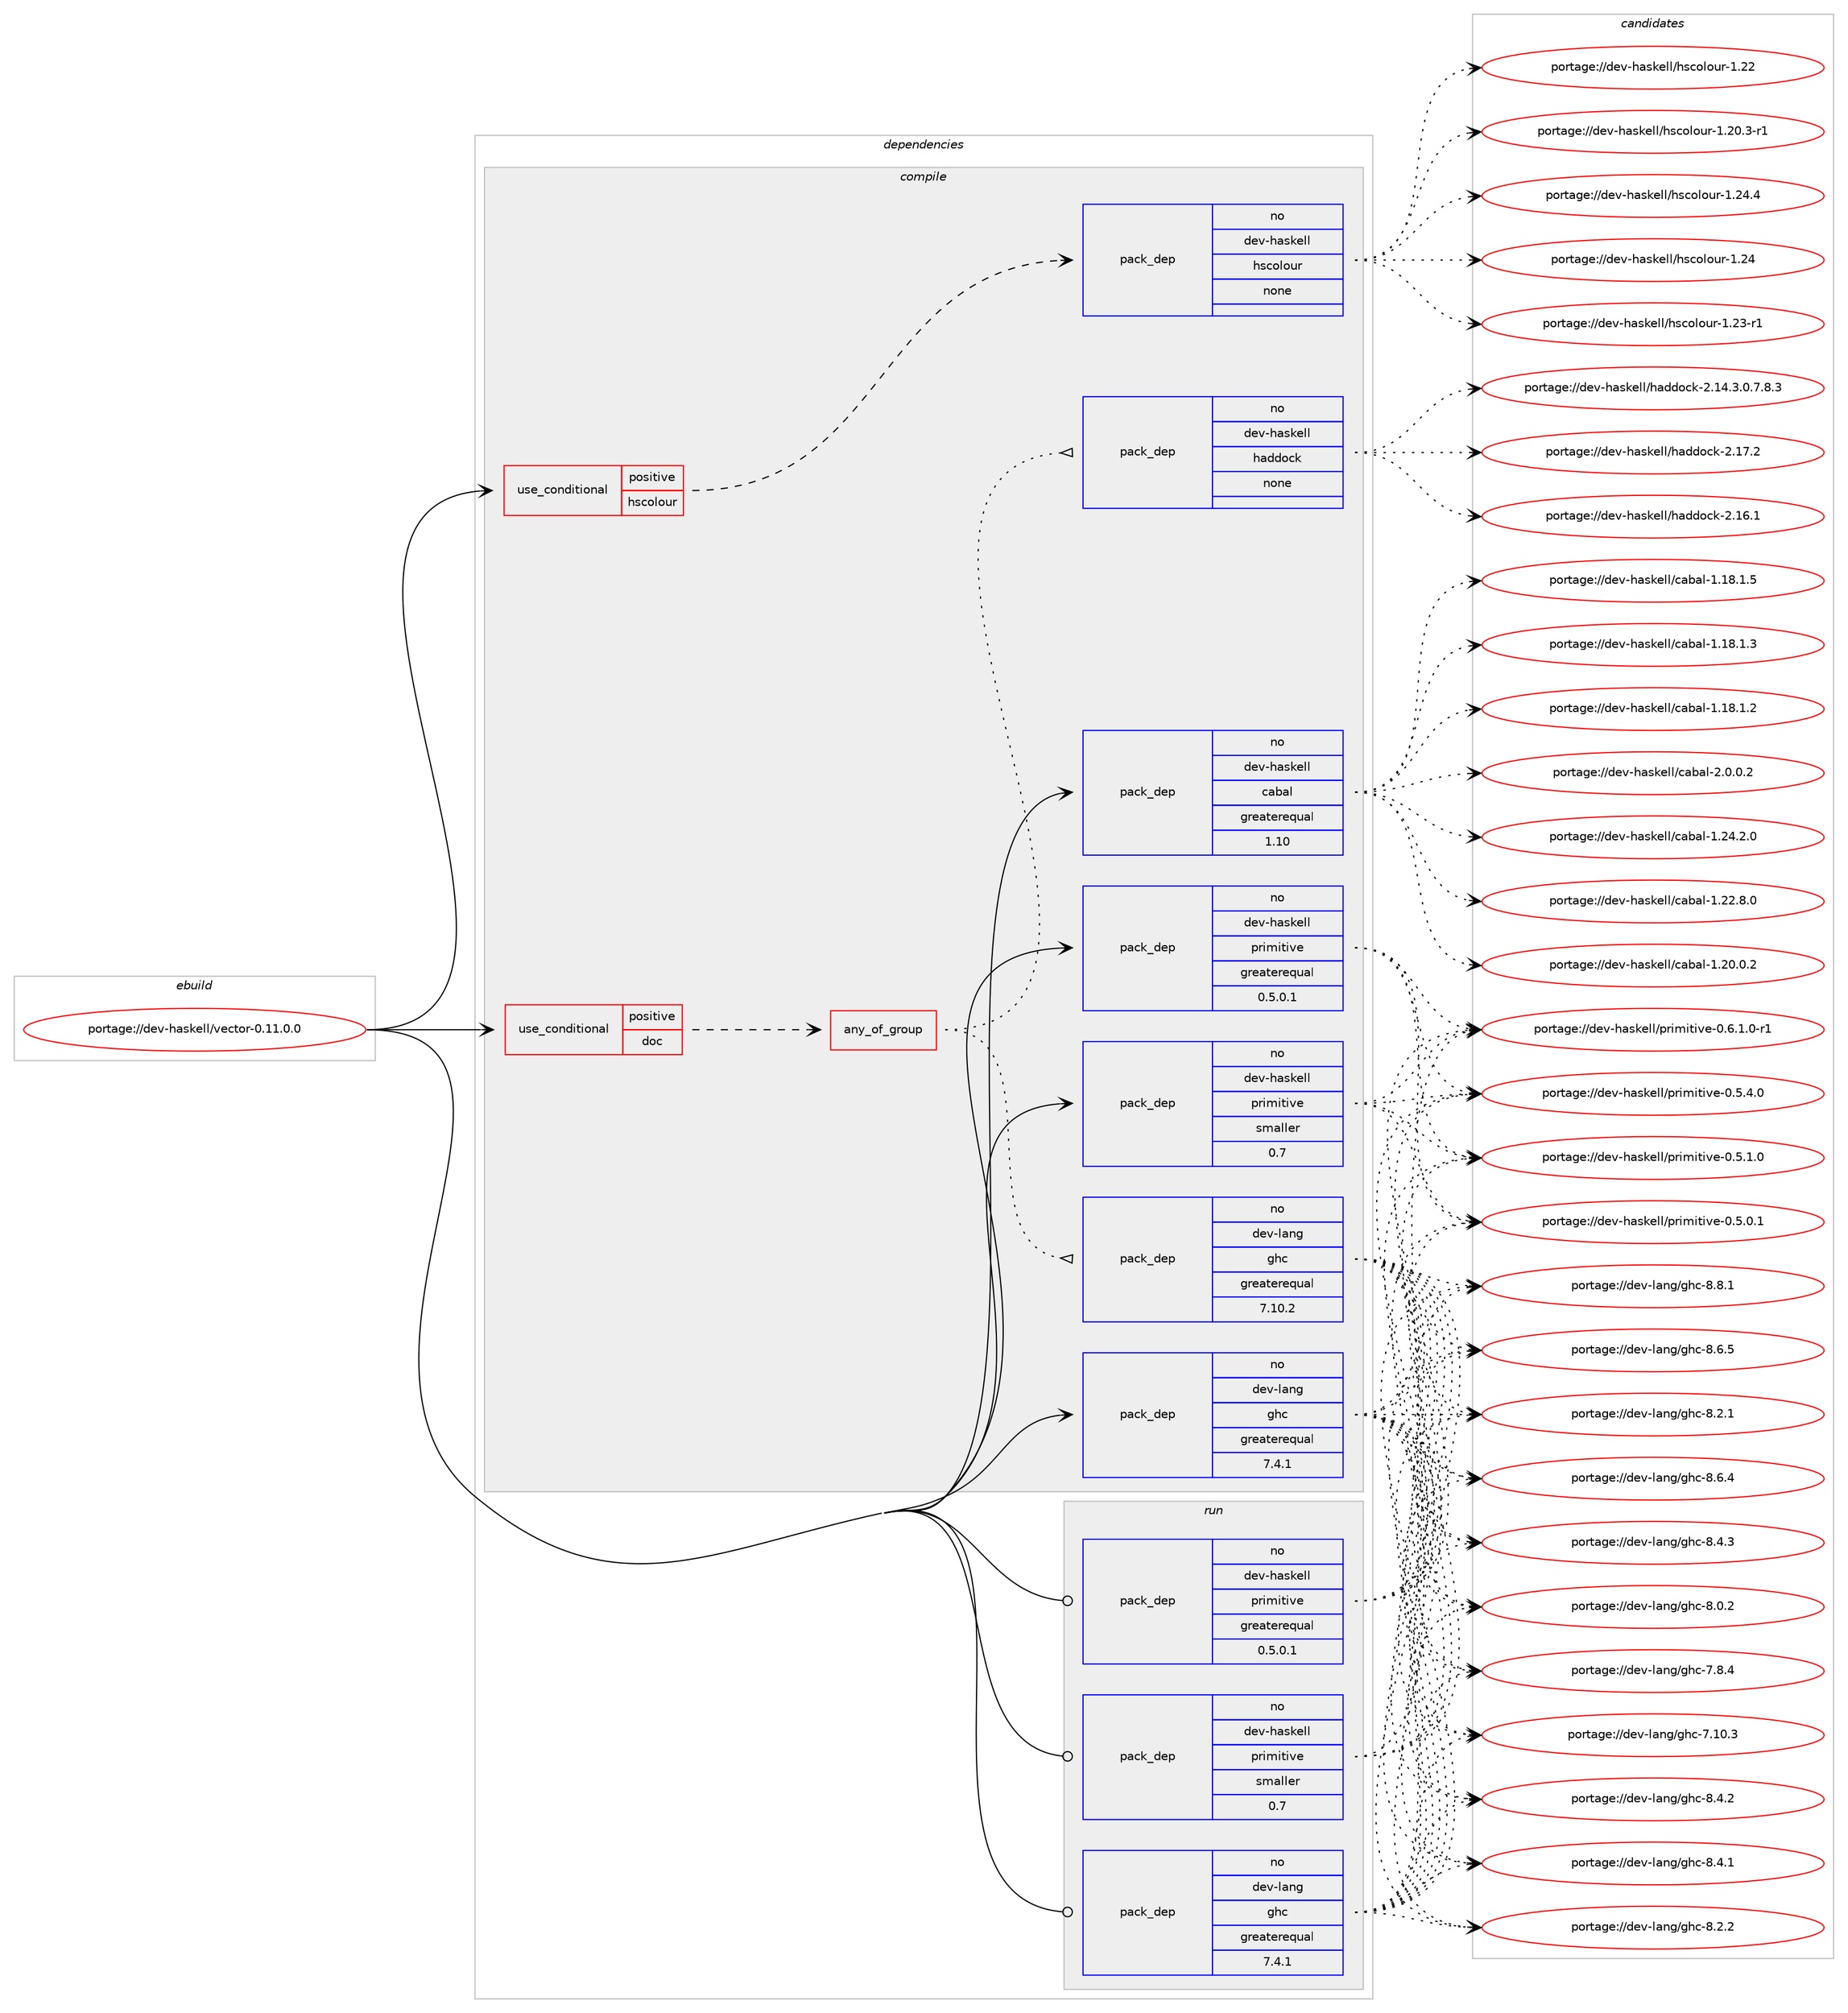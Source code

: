 digraph prolog {

# *************
# Graph options
# *************

newrank=true;
concentrate=true;
compound=true;
graph [rankdir=LR,fontname=Helvetica,fontsize=10,ranksep=1.5];#, ranksep=2.5, nodesep=0.2];
edge  [arrowhead=vee];
node  [fontname=Helvetica,fontsize=10];

# **********
# The ebuild
# **********

subgraph cluster_leftcol {
color=gray;
rank=same;
label=<<i>ebuild</i>>;
id [label="portage://dev-haskell/vector-0.11.0.0", color=red, width=4, href="../dev-haskell/vector-0.11.0.0.svg"];
}

# ****************
# The dependencies
# ****************

subgraph cluster_midcol {
color=gray;
label=<<i>dependencies</i>>;
subgraph cluster_compile {
fillcolor="#eeeeee";
style=filled;
label=<<i>compile</i>>;
subgraph cond131128 {
dependency540195 [label=<<TABLE BORDER="0" CELLBORDER="1" CELLSPACING="0" CELLPADDING="4"><TR><TD ROWSPAN="3" CELLPADDING="10">use_conditional</TD></TR><TR><TD>positive</TD></TR><TR><TD>doc</TD></TR></TABLE>>, shape=none, color=red];
subgraph any5526 {
dependency540196 [label=<<TABLE BORDER="0" CELLBORDER="1" CELLSPACING="0" CELLPADDING="4"><TR><TD CELLPADDING="10">any_of_group</TD></TR></TABLE>>, shape=none, color=red];subgraph pack403304 {
dependency540197 [label=<<TABLE BORDER="0" CELLBORDER="1" CELLSPACING="0" CELLPADDING="4" WIDTH="220"><TR><TD ROWSPAN="6" CELLPADDING="30">pack_dep</TD></TR><TR><TD WIDTH="110">no</TD></TR><TR><TD>dev-haskell</TD></TR><TR><TD>haddock</TD></TR><TR><TD>none</TD></TR><TR><TD></TD></TR></TABLE>>, shape=none, color=blue];
}
dependency540196:e -> dependency540197:w [weight=20,style="dotted",arrowhead="oinv"];
subgraph pack403305 {
dependency540198 [label=<<TABLE BORDER="0" CELLBORDER="1" CELLSPACING="0" CELLPADDING="4" WIDTH="220"><TR><TD ROWSPAN="6" CELLPADDING="30">pack_dep</TD></TR><TR><TD WIDTH="110">no</TD></TR><TR><TD>dev-lang</TD></TR><TR><TD>ghc</TD></TR><TR><TD>greaterequal</TD></TR><TR><TD>7.10.2</TD></TR></TABLE>>, shape=none, color=blue];
}
dependency540196:e -> dependency540198:w [weight=20,style="dotted",arrowhead="oinv"];
}
dependency540195:e -> dependency540196:w [weight=20,style="dashed",arrowhead="vee"];
}
id:e -> dependency540195:w [weight=20,style="solid",arrowhead="vee"];
subgraph cond131129 {
dependency540199 [label=<<TABLE BORDER="0" CELLBORDER="1" CELLSPACING="0" CELLPADDING="4"><TR><TD ROWSPAN="3" CELLPADDING="10">use_conditional</TD></TR><TR><TD>positive</TD></TR><TR><TD>hscolour</TD></TR></TABLE>>, shape=none, color=red];
subgraph pack403306 {
dependency540200 [label=<<TABLE BORDER="0" CELLBORDER="1" CELLSPACING="0" CELLPADDING="4" WIDTH="220"><TR><TD ROWSPAN="6" CELLPADDING="30">pack_dep</TD></TR><TR><TD WIDTH="110">no</TD></TR><TR><TD>dev-haskell</TD></TR><TR><TD>hscolour</TD></TR><TR><TD>none</TD></TR><TR><TD></TD></TR></TABLE>>, shape=none, color=blue];
}
dependency540199:e -> dependency540200:w [weight=20,style="dashed",arrowhead="vee"];
}
id:e -> dependency540199:w [weight=20,style="solid",arrowhead="vee"];
subgraph pack403307 {
dependency540201 [label=<<TABLE BORDER="0" CELLBORDER="1" CELLSPACING="0" CELLPADDING="4" WIDTH="220"><TR><TD ROWSPAN="6" CELLPADDING="30">pack_dep</TD></TR><TR><TD WIDTH="110">no</TD></TR><TR><TD>dev-haskell</TD></TR><TR><TD>cabal</TD></TR><TR><TD>greaterequal</TD></TR><TR><TD>1.10</TD></TR></TABLE>>, shape=none, color=blue];
}
id:e -> dependency540201:w [weight=20,style="solid",arrowhead="vee"];
subgraph pack403308 {
dependency540202 [label=<<TABLE BORDER="0" CELLBORDER="1" CELLSPACING="0" CELLPADDING="4" WIDTH="220"><TR><TD ROWSPAN="6" CELLPADDING="30">pack_dep</TD></TR><TR><TD WIDTH="110">no</TD></TR><TR><TD>dev-haskell</TD></TR><TR><TD>primitive</TD></TR><TR><TD>greaterequal</TD></TR><TR><TD>0.5.0.1</TD></TR></TABLE>>, shape=none, color=blue];
}
id:e -> dependency540202:w [weight=20,style="solid",arrowhead="vee"];
subgraph pack403309 {
dependency540203 [label=<<TABLE BORDER="0" CELLBORDER="1" CELLSPACING="0" CELLPADDING="4" WIDTH="220"><TR><TD ROWSPAN="6" CELLPADDING="30">pack_dep</TD></TR><TR><TD WIDTH="110">no</TD></TR><TR><TD>dev-haskell</TD></TR><TR><TD>primitive</TD></TR><TR><TD>smaller</TD></TR><TR><TD>0.7</TD></TR></TABLE>>, shape=none, color=blue];
}
id:e -> dependency540203:w [weight=20,style="solid",arrowhead="vee"];
subgraph pack403310 {
dependency540204 [label=<<TABLE BORDER="0" CELLBORDER="1" CELLSPACING="0" CELLPADDING="4" WIDTH="220"><TR><TD ROWSPAN="6" CELLPADDING="30">pack_dep</TD></TR><TR><TD WIDTH="110">no</TD></TR><TR><TD>dev-lang</TD></TR><TR><TD>ghc</TD></TR><TR><TD>greaterequal</TD></TR><TR><TD>7.4.1</TD></TR></TABLE>>, shape=none, color=blue];
}
id:e -> dependency540204:w [weight=20,style="solid",arrowhead="vee"];
}
subgraph cluster_compileandrun {
fillcolor="#eeeeee";
style=filled;
label=<<i>compile and run</i>>;
}
subgraph cluster_run {
fillcolor="#eeeeee";
style=filled;
label=<<i>run</i>>;
subgraph pack403311 {
dependency540205 [label=<<TABLE BORDER="0" CELLBORDER="1" CELLSPACING="0" CELLPADDING="4" WIDTH="220"><TR><TD ROWSPAN="6" CELLPADDING="30">pack_dep</TD></TR><TR><TD WIDTH="110">no</TD></TR><TR><TD>dev-haskell</TD></TR><TR><TD>primitive</TD></TR><TR><TD>greaterequal</TD></TR><TR><TD>0.5.0.1</TD></TR></TABLE>>, shape=none, color=blue];
}
id:e -> dependency540205:w [weight=20,style="solid",arrowhead="odot"];
subgraph pack403312 {
dependency540206 [label=<<TABLE BORDER="0" CELLBORDER="1" CELLSPACING="0" CELLPADDING="4" WIDTH="220"><TR><TD ROWSPAN="6" CELLPADDING="30">pack_dep</TD></TR><TR><TD WIDTH="110">no</TD></TR><TR><TD>dev-haskell</TD></TR><TR><TD>primitive</TD></TR><TR><TD>smaller</TD></TR><TR><TD>0.7</TD></TR></TABLE>>, shape=none, color=blue];
}
id:e -> dependency540206:w [weight=20,style="solid",arrowhead="odot"];
subgraph pack403313 {
dependency540207 [label=<<TABLE BORDER="0" CELLBORDER="1" CELLSPACING="0" CELLPADDING="4" WIDTH="220"><TR><TD ROWSPAN="6" CELLPADDING="30">pack_dep</TD></TR><TR><TD WIDTH="110">no</TD></TR><TR><TD>dev-lang</TD></TR><TR><TD>ghc</TD></TR><TR><TD>greaterequal</TD></TR><TR><TD>7.4.1</TD></TR></TABLE>>, shape=none, color=blue];
}
id:e -> dependency540207:w [weight=20,style="solid",arrowhead="odot"];
}
}

# **************
# The candidates
# **************

subgraph cluster_choices {
rank=same;
color=gray;
label=<<i>candidates</i>>;

subgraph choice403304 {
color=black;
nodesep=1;
choice100101118451049711510710110810847104971001001119910745504649554650 [label="portage://dev-haskell/haddock-2.17.2", color=red, width=4,href="../dev-haskell/haddock-2.17.2.svg"];
choice100101118451049711510710110810847104971001001119910745504649544649 [label="portage://dev-haskell/haddock-2.16.1", color=red, width=4,href="../dev-haskell/haddock-2.16.1.svg"];
choice1001011184510497115107101108108471049710010011199107455046495246514648465546564651 [label="portage://dev-haskell/haddock-2.14.3.0.7.8.3", color=red, width=4,href="../dev-haskell/haddock-2.14.3.0.7.8.3.svg"];
dependency540197:e -> choice100101118451049711510710110810847104971001001119910745504649554650:w [style=dotted,weight="100"];
dependency540197:e -> choice100101118451049711510710110810847104971001001119910745504649544649:w [style=dotted,weight="100"];
dependency540197:e -> choice1001011184510497115107101108108471049710010011199107455046495246514648465546564651:w [style=dotted,weight="100"];
}
subgraph choice403305 {
color=black;
nodesep=1;
choice10010111845108971101034710310499455646564649 [label="portage://dev-lang/ghc-8.8.1", color=red, width=4,href="../dev-lang/ghc-8.8.1.svg"];
choice10010111845108971101034710310499455646544653 [label="portage://dev-lang/ghc-8.6.5", color=red, width=4,href="../dev-lang/ghc-8.6.5.svg"];
choice10010111845108971101034710310499455646544652 [label="portage://dev-lang/ghc-8.6.4", color=red, width=4,href="../dev-lang/ghc-8.6.4.svg"];
choice10010111845108971101034710310499455646524651 [label="portage://dev-lang/ghc-8.4.3", color=red, width=4,href="../dev-lang/ghc-8.4.3.svg"];
choice10010111845108971101034710310499455646524650 [label="portage://dev-lang/ghc-8.4.2", color=red, width=4,href="../dev-lang/ghc-8.4.2.svg"];
choice10010111845108971101034710310499455646524649 [label="portage://dev-lang/ghc-8.4.1", color=red, width=4,href="../dev-lang/ghc-8.4.1.svg"];
choice10010111845108971101034710310499455646504650 [label="portage://dev-lang/ghc-8.2.2", color=red, width=4,href="../dev-lang/ghc-8.2.2.svg"];
choice10010111845108971101034710310499455646504649 [label="portage://dev-lang/ghc-8.2.1", color=red, width=4,href="../dev-lang/ghc-8.2.1.svg"];
choice10010111845108971101034710310499455646484650 [label="portage://dev-lang/ghc-8.0.2", color=red, width=4,href="../dev-lang/ghc-8.0.2.svg"];
choice10010111845108971101034710310499455546564652 [label="portage://dev-lang/ghc-7.8.4", color=red, width=4,href="../dev-lang/ghc-7.8.4.svg"];
choice1001011184510897110103471031049945554649484651 [label="portage://dev-lang/ghc-7.10.3", color=red, width=4,href="../dev-lang/ghc-7.10.3.svg"];
dependency540198:e -> choice10010111845108971101034710310499455646564649:w [style=dotted,weight="100"];
dependency540198:e -> choice10010111845108971101034710310499455646544653:w [style=dotted,weight="100"];
dependency540198:e -> choice10010111845108971101034710310499455646544652:w [style=dotted,weight="100"];
dependency540198:e -> choice10010111845108971101034710310499455646524651:w [style=dotted,weight="100"];
dependency540198:e -> choice10010111845108971101034710310499455646524650:w [style=dotted,weight="100"];
dependency540198:e -> choice10010111845108971101034710310499455646524649:w [style=dotted,weight="100"];
dependency540198:e -> choice10010111845108971101034710310499455646504650:w [style=dotted,weight="100"];
dependency540198:e -> choice10010111845108971101034710310499455646504649:w [style=dotted,weight="100"];
dependency540198:e -> choice10010111845108971101034710310499455646484650:w [style=dotted,weight="100"];
dependency540198:e -> choice10010111845108971101034710310499455546564652:w [style=dotted,weight="100"];
dependency540198:e -> choice1001011184510897110103471031049945554649484651:w [style=dotted,weight="100"];
}
subgraph choice403306 {
color=black;
nodesep=1;
choice1001011184510497115107101108108471041159911110811111711445494650524652 [label="portage://dev-haskell/hscolour-1.24.4", color=red, width=4,href="../dev-haskell/hscolour-1.24.4.svg"];
choice100101118451049711510710110810847104115991111081111171144549465052 [label="portage://dev-haskell/hscolour-1.24", color=red, width=4,href="../dev-haskell/hscolour-1.24.svg"];
choice1001011184510497115107101108108471041159911110811111711445494650514511449 [label="portage://dev-haskell/hscolour-1.23-r1", color=red, width=4,href="../dev-haskell/hscolour-1.23-r1.svg"];
choice100101118451049711510710110810847104115991111081111171144549465050 [label="portage://dev-haskell/hscolour-1.22", color=red, width=4,href="../dev-haskell/hscolour-1.22.svg"];
choice10010111845104971151071011081084710411599111108111117114454946504846514511449 [label="portage://dev-haskell/hscolour-1.20.3-r1", color=red, width=4,href="../dev-haskell/hscolour-1.20.3-r1.svg"];
dependency540200:e -> choice1001011184510497115107101108108471041159911110811111711445494650524652:w [style=dotted,weight="100"];
dependency540200:e -> choice100101118451049711510710110810847104115991111081111171144549465052:w [style=dotted,weight="100"];
dependency540200:e -> choice1001011184510497115107101108108471041159911110811111711445494650514511449:w [style=dotted,weight="100"];
dependency540200:e -> choice100101118451049711510710110810847104115991111081111171144549465050:w [style=dotted,weight="100"];
dependency540200:e -> choice10010111845104971151071011081084710411599111108111117114454946504846514511449:w [style=dotted,weight="100"];
}
subgraph choice403307 {
color=black;
nodesep=1;
choice100101118451049711510710110810847999798971084550464846484650 [label="portage://dev-haskell/cabal-2.0.0.2", color=red, width=4,href="../dev-haskell/cabal-2.0.0.2.svg"];
choice10010111845104971151071011081084799979897108454946505246504648 [label="portage://dev-haskell/cabal-1.24.2.0", color=red, width=4,href="../dev-haskell/cabal-1.24.2.0.svg"];
choice10010111845104971151071011081084799979897108454946505046564648 [label="portage://dev-haskell/cabal-1.22.8.0", color=red, width=4,href="../dev-haskell/cabal-1.22.8.0.svg"];
choice10010111845104971151071011081084799979897108454946504846484650 [label="portage://dev-haskell/cabal-1.20.0.2", color=red, width=4,href="../dev-haskell/cabal-1.20.0.2.svg"];
choice10010111845104971151071011081084799979897108454946495646494653 [label="portage://dev-haskell/cabal-1.18.1.5", color=red, width=4,href="../dev-haskell/cabal-1.18.1.5.svg"];
choice10010111845104971151071011081084799979897108454946495646494651 [label="portage://dev-haskell/cabal-1.18.1.3", color=red, width=4,href="../dev-haskell/cabal-1.18.1.3.svg"];
choice10010111845104971151071011081084799979897108454946495646494650 [label="portage://dev-haskell/cabal-1.18.1.2", color=red, width=4,href="../dev-haskell/cabal-1.18.1.2.svg"];
dependency540201:e -> choice100101118451049711510710110810847999798971084550464846484650:w [style=dotted,weight="100"];
dependency540201:e -> choice10010111845104971151071011081084799979897108454946505246504648:w [style=dotted,weight="100"];
dependency540201:e -> choice10010111845104971151071011081084799979897108454946505046564648:w [style=dotted,weight="100"];
dependency540201:e -> choice10010111845104971151071011081084799979897108454946504846484650:w [style=dotted,weight="100"];
dependency540201:e -> choice10010111845104971151071011081084799979897108454946495646494653:w [style=dotted,weight="100"];
dependency540201:e -> choice10010111845104971151071011081084799979897108454946495646494651:w [style=dotted,weight="100"];
dependency540201:e -> choice10010111845104971151071011081084799979897108454946495646494650:w [style=dotted,weight="100"];
}
subgraph choice403308 {
color=black;
nodesep=1;
choice10010111845104971151071011081084711211410510910511610511810145484654464946484511449 [label="portage://dev-haskell/primitive-0.6.1.0-r1", color=red, width=4,href="../dev-haskell/primitive-0.6.1.0-r1.svg"];
choice1001011184510497115107101108108471121141051091051161051181014548465346524648 [label="portage://dev-haskell/primitive-0.5.4.0", color=red, width=4,href="../dev-haskell/primitive-0.5.4.0.svg"];
choice1001011184510497115107101108108471121141051091051161051181014548465346494648 [label="portage://dev-haskell/primitive-0.5.1.0", color=red, width=4,href="../dev-haskell/primitive-0.5.1.0.svg"];
choice1001011184510497115107101108108471121141051091051161051181014548465346484649 [label="portage://dev-haskell/primitive-0.5.0.1", color=red, width=4,href="../dev-haskell/primitive-0.5.0.1.svg"];
dependency540202:e -> choice10010111845104971151071011081084711211410510910511610511810145484654464946484511449:w [style=dotted,weight="100"];
dependency540202:e -> choice1001011184510497115107101108108471121141051091051161051181014548465346524648:w [style=dotted,weight="100"];
dependency540202:e -> choice1001011184510497115107101108108471121141051091051161051181014548465346494648:w [style=dotted,weight="100"];
dependency540202:e -> choice1001011184510497115107101108108471121141051091051161051181014548465346484649:w [style=dotted,weight="100"];
}
subgraph choice403309 {
color=black;
nodesep=1;
choice10010111845104971151071011081084711211410510910511610511810145484654464946484511449 [label="portage://dev-haskell/primitive-0.6.1.0-r1", color=red, width=4,href="../dev-haskell/primitive-0.6.1.0-r1.svg"];
choice1001011184510497115107101108108471121141051091051161051181014548465346524648 [label="portage://dev-haskell/primitive-0.5.4.0", color=red, width=4,href="../dev-haskell/primitive-0.5.4.0.svg"];
choice1001011184510497115107101108108471121141051091051161051181014548465346494648 [label="portage://dev-haskell/primitive-0.5.1.0", color=red, width=4,href="../dev-haskell/primitive-0.5.1.0.svg"];
choice1001011184510497115107101108108471121141051091051161051181014548465346484649 [label="portage://dev-haskell/primitive-0.5.0.1", color=red, width=4,href="../dev-haskell/primitive-0.5.0.1.svg"];
dependency540203:e -> choice10010111845104971151071011081084711211410510910511610511810145484654464946484511449:w [style=dotted,weight="100"];
dependency540203:e -> choice1001011184510497115107101108108471121141051091051161051181014548465346524648:w [style=dotted,weight="100"];
dependency540203:e -> choice1001011184510497115107101108108471121141051091051161051181014548465346494648:w [style=dotted,weight="100"];
dependency540203:e -> choice1001011184510497115107101108108471121141051091051161051181014548465346484649:w [style=dotted,weight="100"];
}
subgraph choice403310 {
color=black;
nodesep=1;
choice10010111845108971101034710310499455646564649 [label="portage://dev-lang/ghc-8.8.1", color=red, width=4,href="../dev-lang/ghc-8.8.1.svg"];
choice10010111845108971101034710310499455646544653 [label="portage://dev-lang/ghc-8.6.5", color=red, width=4,href="../dev-lang/ghc-8.6.5.svg"];
choice10010111845108971101034710310499455646544652 [label="portage://dev-lang/ghc-8.6.4", color=red, width=4,href="../dev-lang/ghc-8.6.4.svg"];
choice10010111845108971101034710310499455646524651 [label="portage://dev-lang/ghc-8.4.3", color=red, width=4,href="../dev-lang/ghc-8.4.3.svg"];
choice10010111845108971101034710310499455646524650 [label="portage://dev-lang/ghc-8.4.2", color=red, width=4,href="../dev-lang/ghc-8.4.2.svg"];
choice10010111845108971101034710310499455646524649 [label="portage://dev-lang/ghc-8.4.1", color=red, width=4,href="../dev-lang/ghc-8.4.1.svg"];
choice10010111845108971101034710310499455646504650 [label="portage://dev-lang/ghc-8.2.2", color=red, width=4,href="../dev-lang/ghc-8.2.2.svg"];
choice10010111845108971101034710310499455646504649 [label="portage://dev-lang/ghc-8.2.1", color=red, width=4,href="../dev-lang/ghc-8.2.1.svg"];
choice10010111845108971101034710310499455646484650 [label="portage://dev-lang/ghc-8.0.2", color=red, width=4,href="../dev-lang/ghc-8.0.2.svg"];
choice10010111845108971101034710310499455546564652 [label="portage://dev-lang/ghc-7.8.4", color=red, width=4,href="../dev-lang/ghc-7.8.4.svg"];
choice1001011184510897110103471031049945554649484651 [label="portage://dev-lang/ghc-7.10.3", color=red, width=4,href="../dev-lang/ghc-7.10.3.svg"];
dependency540204:e -> choice10010111845108971101034710310499455646564649:w [style=dotted,weight="100"];
dependency540204:e -> choice10010111845108971101034710310499455646544653:w [style=dotted,weight="100"];
dependency540204:e -> choice10010111845108971101034710310499455646544652:w [style=dotted,weight="100"];
dependency540204:e -> choice10010111845108971101034710310499455646524651:w [style=dotted,weight="100"];
dependency540204:e -> choice10010111845108971101034710310499455646524650:w [style=dotted,weight="100"];
dependency540204:e -> choice10010111845108971101034710310499455646524649:w [style=dotted,weight="100"];
dependency540204:e -> choice10010111845108971101034710310499455646504650:w [style=dotted,weight="100"];
dependency540204:e -> choice10010111845108971101034710310499455646504649:w [style=dotted,weight="100"];
dependency540204:e -> choice10010111845108971101034710310499455646484650:w [style=dotted,weight="100"];
dependency540204:e -> choice10010111845108971101034710310499455546564652:w [style=dotted,weight="100"];
dependency540204:e -> choice1001011184510897110103471031049945554649484651:w [style=dotted,weight="100"];
}
subgraph choice403311 {
color=black;
nodesep=1;
choice10010111845104971151071011081084711211410510910511610511810145484654464946484511449 [label="portage://dev-haskell/primitive-0.6.1.0-r1", color=red, width=4,href="../dev-haskell/primitive-0.6.1.0-r1.svg"];
choice1001011184510497115107101108108471121141051091051161051181014548465346524648 [label="portage://dev-haskell/primitive-0.5.4.0", color=red, width=4,href="../dev-haskell/primitive-0.5.4.0.svg"];
choice1001011184510497115107101108108471121141051091051161051181014548465346494648 [label="portage://dev-haskell/primitive-0.5.1.0", color=red, width=4,href="../dev-haskell/primitive-0.5.1.0.svg"];
choice1001011184510497115107101108108471121141051091051161051181014548465346484649 [label="portage://dev-haskell/primitive-0.5.0.1", color=red, width=4,href="../dev-haskell/primitive-0.5.0.1.svg"];
dependency540205:e -> choice10010111845104971151071011081084711211410510910511610511810145484654464946484511449:w [style=dotted,weight="100"];
dependency540205:e -> choice1001011184510497115107101108108471121141051091051161051181014548465346524648:w [style=dotted,weight="100"];
dependency540205:e -> choice1001011184510497115107101108108471121141051091051161051181014548465346494648:w [style=dotted,weight="100"];
dependency540205:e -> choice1001011184510497115107101108108471121141051091051161051181014548465346484649:w [style=dotted,weight="100"];
}
subgraph choice403312 {
color=black;
nodesep=1;
choice10010111845104971151071011081084711211410510910511610511810145484654464946484511449 [label="portage://dev-haskell/primitive-0.6.1.0-r1", color=red, width=4,href="../dev-haskell/primitive-0.6.1.0-r1.svg"];
choice1001011184510497115107101108108471121141051091051161051181014548465346524648 [label="portage://dev-haskell/primitive-0.5.4.0", color=red, width=4,href="../dev-haskell/primitive-0.5.4.0.svg"];
choice1001011184510497115107101108108471121141051091051161051181014548465346494648 [label="portage://dev-haskell/primitive-0.5.1.0", color=red, width=4,href="../dev-haskell/primitive-0.5.1.0.svg"];
choice1001011184510497115107101108108471121141051091051161051181014548465346484649 [label="portage://dev-haskell/primitive-0.5.0.1", color=red, width=4,href="../dev-haskell/primitive-0.5.0.1.svg"];
dependency540206:e -> choice10010111845104971151071011081084711211410510910511610511810145484654464946484511449:w [style=dotted,weight="100"];
dependency540206:e -> choice1001011184510497115107101108108471121141051091051161051181014548465346524648:w [style=dotted,weight="100"];
dependency540206:e -> choice1001011184510497115107101108108471121141051091051161051181014548465346494648:w [style=dotted,weight="100"];
dependency540206:e -> choice1001011184510497115107101108108471121141051091051161051181014548465346484649:w [style=dotted,weight="100"];
}
subgraph choice403313 {
color=black;
nodesep=1;
choice10010111845108971101034710310499455646564649 [label="portage://dev-lang/ghc-8.8.1", color=red, width=4,href="../dev-lang/ghc-8.8.1.svg"];
choice10010111845108971101034710310499455646544653 [label="portage://dev-lang/ghc-8.6.5", color=red, width=4,href="../dev-lang/ghc-8.6.5.svg"];
choice10010111845108971101034710310499455646544652 [label="portage://dev-lang/ghc-8.6.4", color=red, width=4,href="../dev-lang/ghc-8.6.4.svg"];
choice10010111845108971101034710310499455646524651 [label="portage://dev-lang/ghc-8.4.3", color=red, width=4,href="../dev-lang/ghc-8.4.3.svg"];
choice10010111845108971101034710310499455646524650 [label="portage://dev-lang/ghc-8.4.2", color=red, width=4,href="../dev-lang/ghc-8.4.2.svg"];
choice10010111845108971101034710310499455646524649 [label="portage://dev-lang/ghc-8.4.1", color=red, width=4,href="../dev-lang/ghc-8.4.1.svg"];
choice10010111845108971101034710310499455646504650 [label="portage://dev-lang/ghc-8.2.2", color=red, width=4,href="../dev-lang/ghc-8.2.2.svg"];
choice10010111845108971101034710310499455646504649 [label="portage://dev-lang/ghc-8.2.1", color=red, width=4,href="../dev-lang/ghc-8.2.1.svg"];
choice10010111845108971101034710310499455646484650 [label="portage://dev-lang/ghc-8.0.2", color=red, width=4,href="../dev-lang/ghc-8.0.2.svg"];
choice10010111845108971101034710310499455546564652 [label="portage://dev-lang/ghc-7.8.4", color=red, width=4,href="../dev-lang/ghc-7.8.4.svg"];
choice1001011184510897110103471031049945554649484651 [label="portage://dev-lang/ghc-7.10.3", color=red, width=4,href="../dev-lang/ghc-7.10.3.svg"];
dependency540207:e -> choice10010111845108971101034710310499455646564649:w [style=dotted,weight="100"];
dependency540207:e -> choice10010111845108971101034710310499455646544653:w [style=dotted,weight="100"];
dependency540207:e -> choice10010111845108971101034710310499455646544652:w [style=dotted,weight="100"];
dependency540207:e -> choice10010111845108971101034710310499455646524651:w [style=dotted,weight="100"];
dependency540207:e -> choice10010111845108971101034710310499455646524650:w [style=dotted,weight="100"];
dependency540207:e -> choice10010111845108971101034710310499455646524649:w [style=dotted,weight="100"];
dependency540207:e -> choice10010111845108971101034710310499455646504650:w [style=dotted,weight="100"];
dependency540207:e -> choice10010111845108971101034710310499455646504649:w [style=dotted,weight="100"];
dependency540207:e -> choice10010111845108971101034710310499455646484650:w [style=dotted,weight="100"];
dependency540207:e -> choice10010111845108971101034710310499455546564652:w [style=dotted,weight="100"];
dependency540207:e -> choice1001011184510897110103471031049945554649484651:w [style=dotted,weight="100"];
}
}

}
